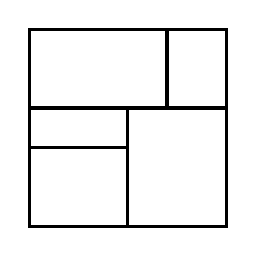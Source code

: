 \begin{tikzpicture}[very thick, scale=.5]
    \draw (0,3) rectangle (7/2,5);
    \draw (7/2,3) rectangle (5,5);
    \draw (0,2) rectangle (5/2,3);
    \draw (0,0) rectangle (5/2,2);
    \draw (5/2,0) rectangle (5,3);
\end{tikzpicture}
